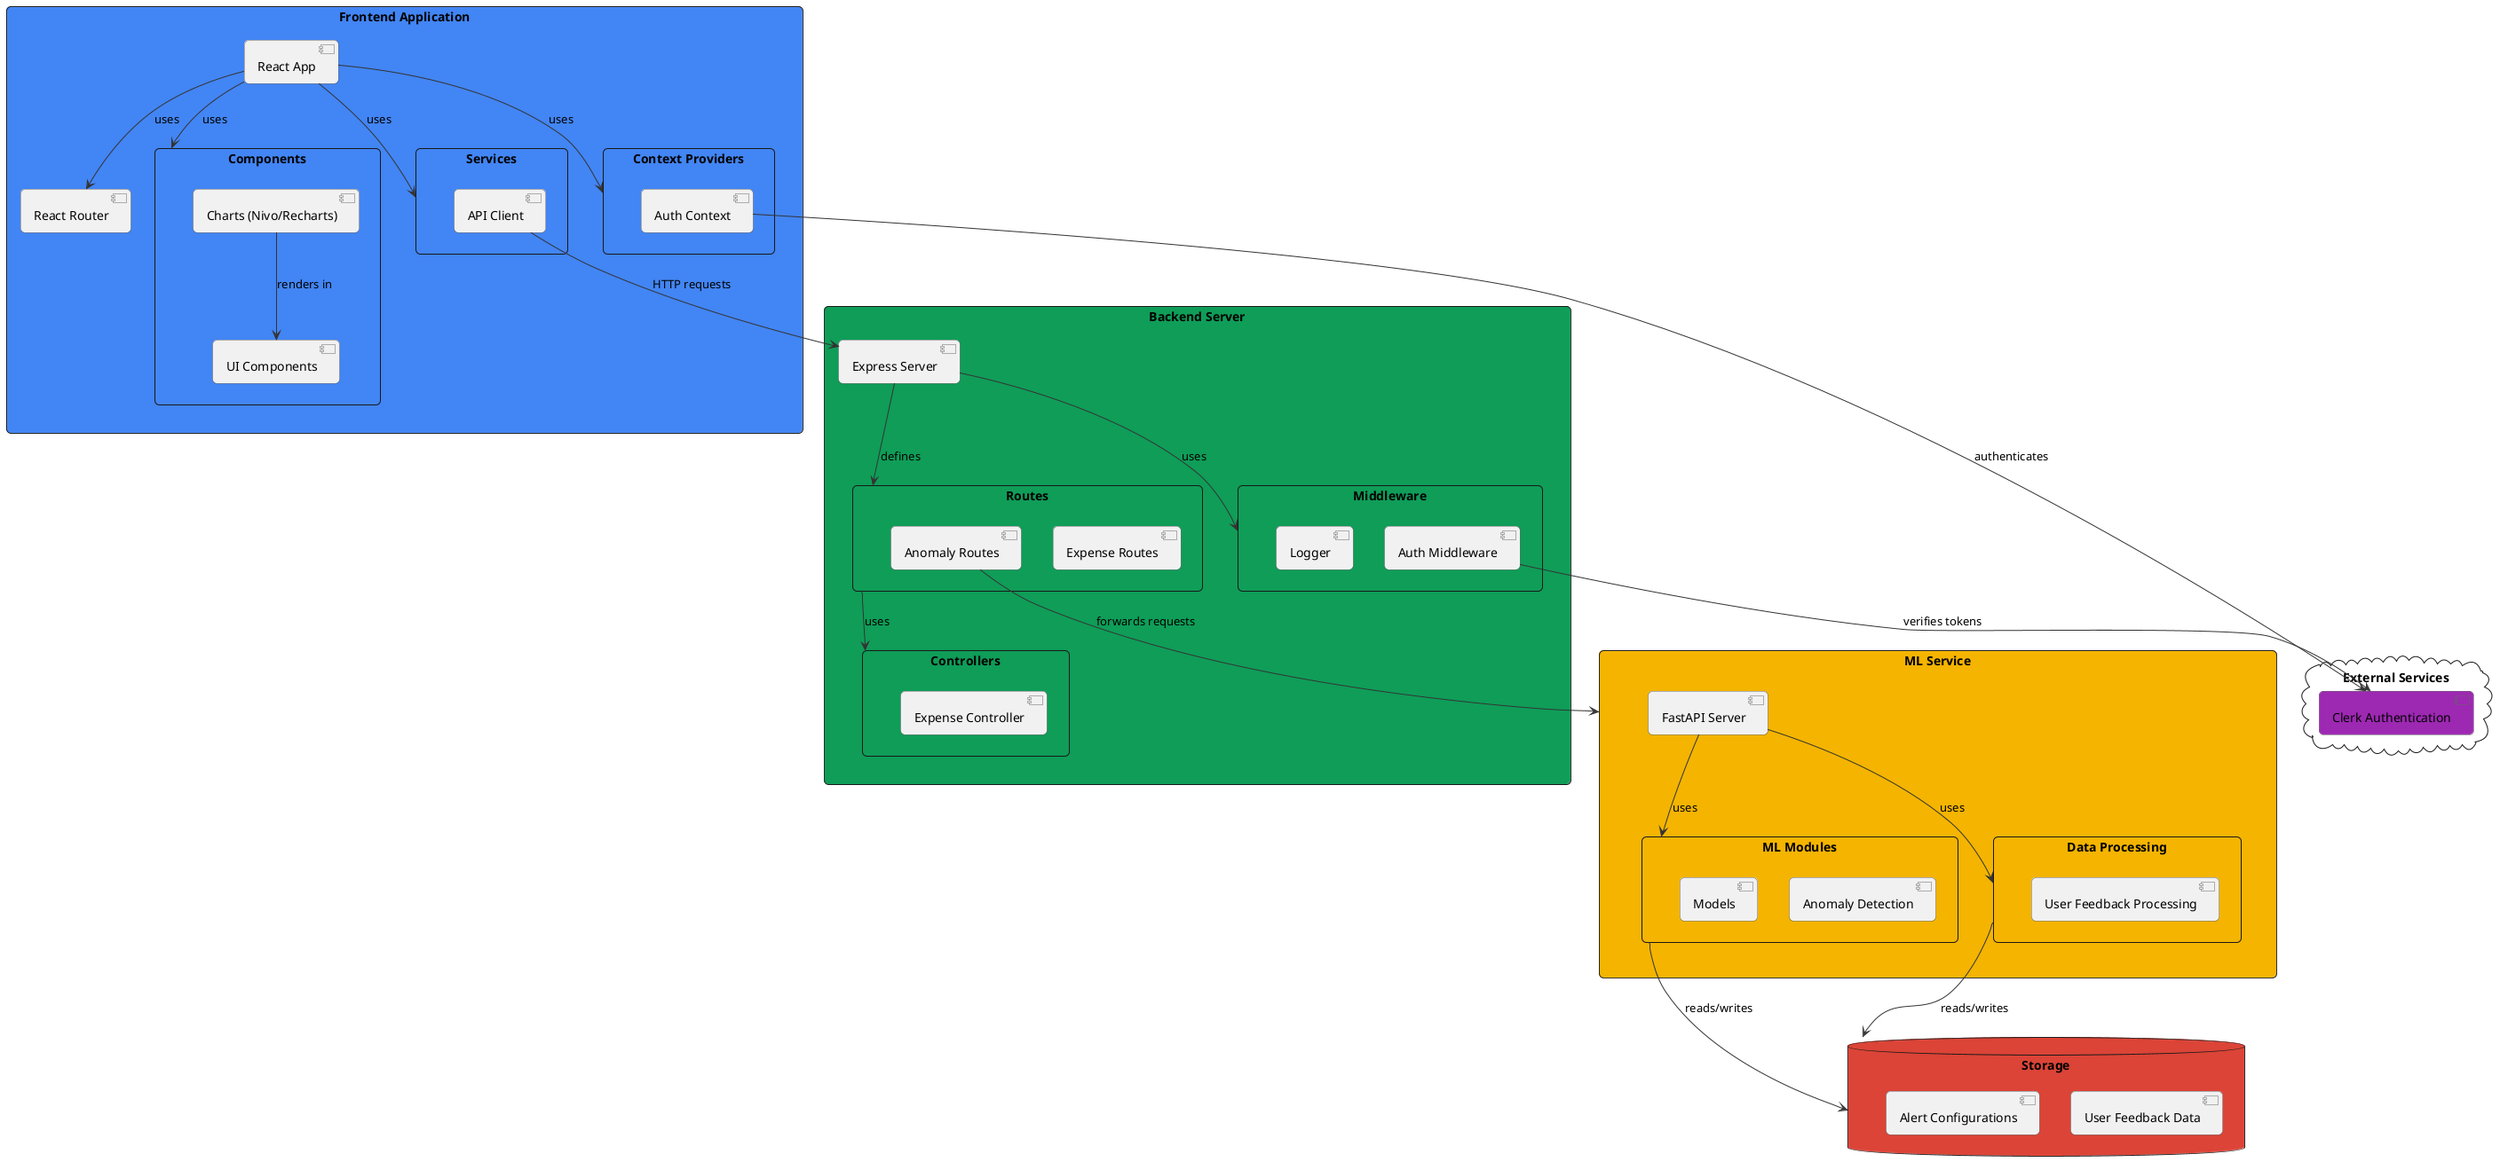 @startuml System Architecture

skinparam packageStyle rectangle
skinparam backgroundColor transparent
skinparam roundCorner 10
skinparam ArrowColor #333333
skinparam ComponentBorderColor #666666

package "Frontend Application" as frontend #4285F4 {
  [React App] as react
  [React Router] as router

  package "Context Providers" as contexts {
    [Auth Context] as authContext
  }

  package "Components" as components {
    [UI Components] as uiComponents
    [Charts (Nivo/Recharts)] as charts
  }

  package "Services" as frontendServices {
    [API Client] as apiClient
  }
}

package "Backend Server" as backend #0F9D58 {
  [Express Server] as express
  
  package "Routes" as routes {
    [Expense Routes] as expenseRoutes
    [Anomaly Routes] as anomalyRoutes
  }
  
  package "Controllers" as controllers {
    [Expense Controller] as expenseController
  }
  
  package "Middleware" as middleware {
    [Auth Middleware] as authMiddleware
    [Logger] as loggerMiddleware
  }
}

package "ML Service" as mlService #F4B400 {
  [FastAPI Server] as fastapi
  
  package "ML Modules" as mlModules {
    [Anomaly Detection] as anomalyDetection
    [Models] as mlModels
  }
  
  package "Data Processing" as dataProcessing {
    [User Feedback Processing] as feedbackProcessor
  }
}

cloud "External Services" as externalServices {
  [Clerk Authentication] as clerkAuth #9D28B2
}

database "Storage" as storage #DB4437 {
  [User Feedback Data] as feedbackData
  [Alert Configurations] as alertConfig
}

' Connections
react --> router : "uses"
react --> contexts : "uses"
react --> components : "uses"
react --> frontendServices : "uses"
charts --> uiComponents : "renders in"
apiClient --> express : "HTTP requests"
authContext --> clerkAuth : "authenticates"

express --> routes : "defines"
routes --> controllers : "uses"
express --> middleware : "uses"
anomalyRoutes --> mlService : "forwards requests"

fastapi --> mlModules : "uses"
fastapi --> dataProcessing : "uses"
mlModules --> storage : "reads/writes"
dataProcessing --> storage : "reads/writes"

authMiddleware --> clerkAuth : "verifies tokens"

@enduml 